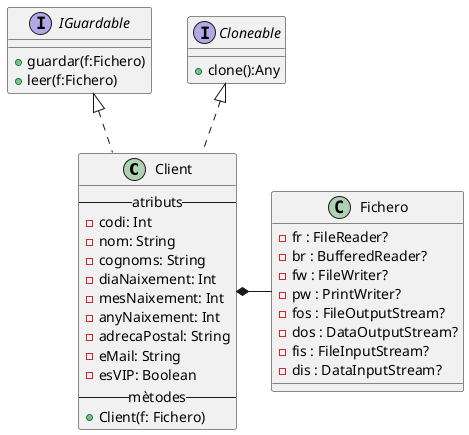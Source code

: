 @startuml
'https://plantuml.com/class-diagram

class Client {
    -- atributs --
    - codi: Int
    - nom: String
    - cognoms: String
    - diaNaixement: Int
    - mesNaixement: Int
    - anyNaixement: Int
    - adrecaPostal: String
    - eMail: String
    - esVIP: Boolean
    -- mètodes --
    + Client(f: Fichero)
}


class Fichero {
    - fr : FileReader?
    - br : BufferedReader? 
    - fw : FileWriter? 
    - pw : PrintWriter? 
    - fos : FileOutputStream? 
    - dos : DataOutputStream? 
    - fis : FileInputStream?
    - dis : DataInputStream?
    }

interface IGuardable {
    + guardar(f:Fichero)
    + leer(f:Fichero)
    }

interface Cloneable {
    + clone():Any
}

IGuardable <|.. Client
Cloneable <|.. Client


Client *-right- Fichero


@enduml
